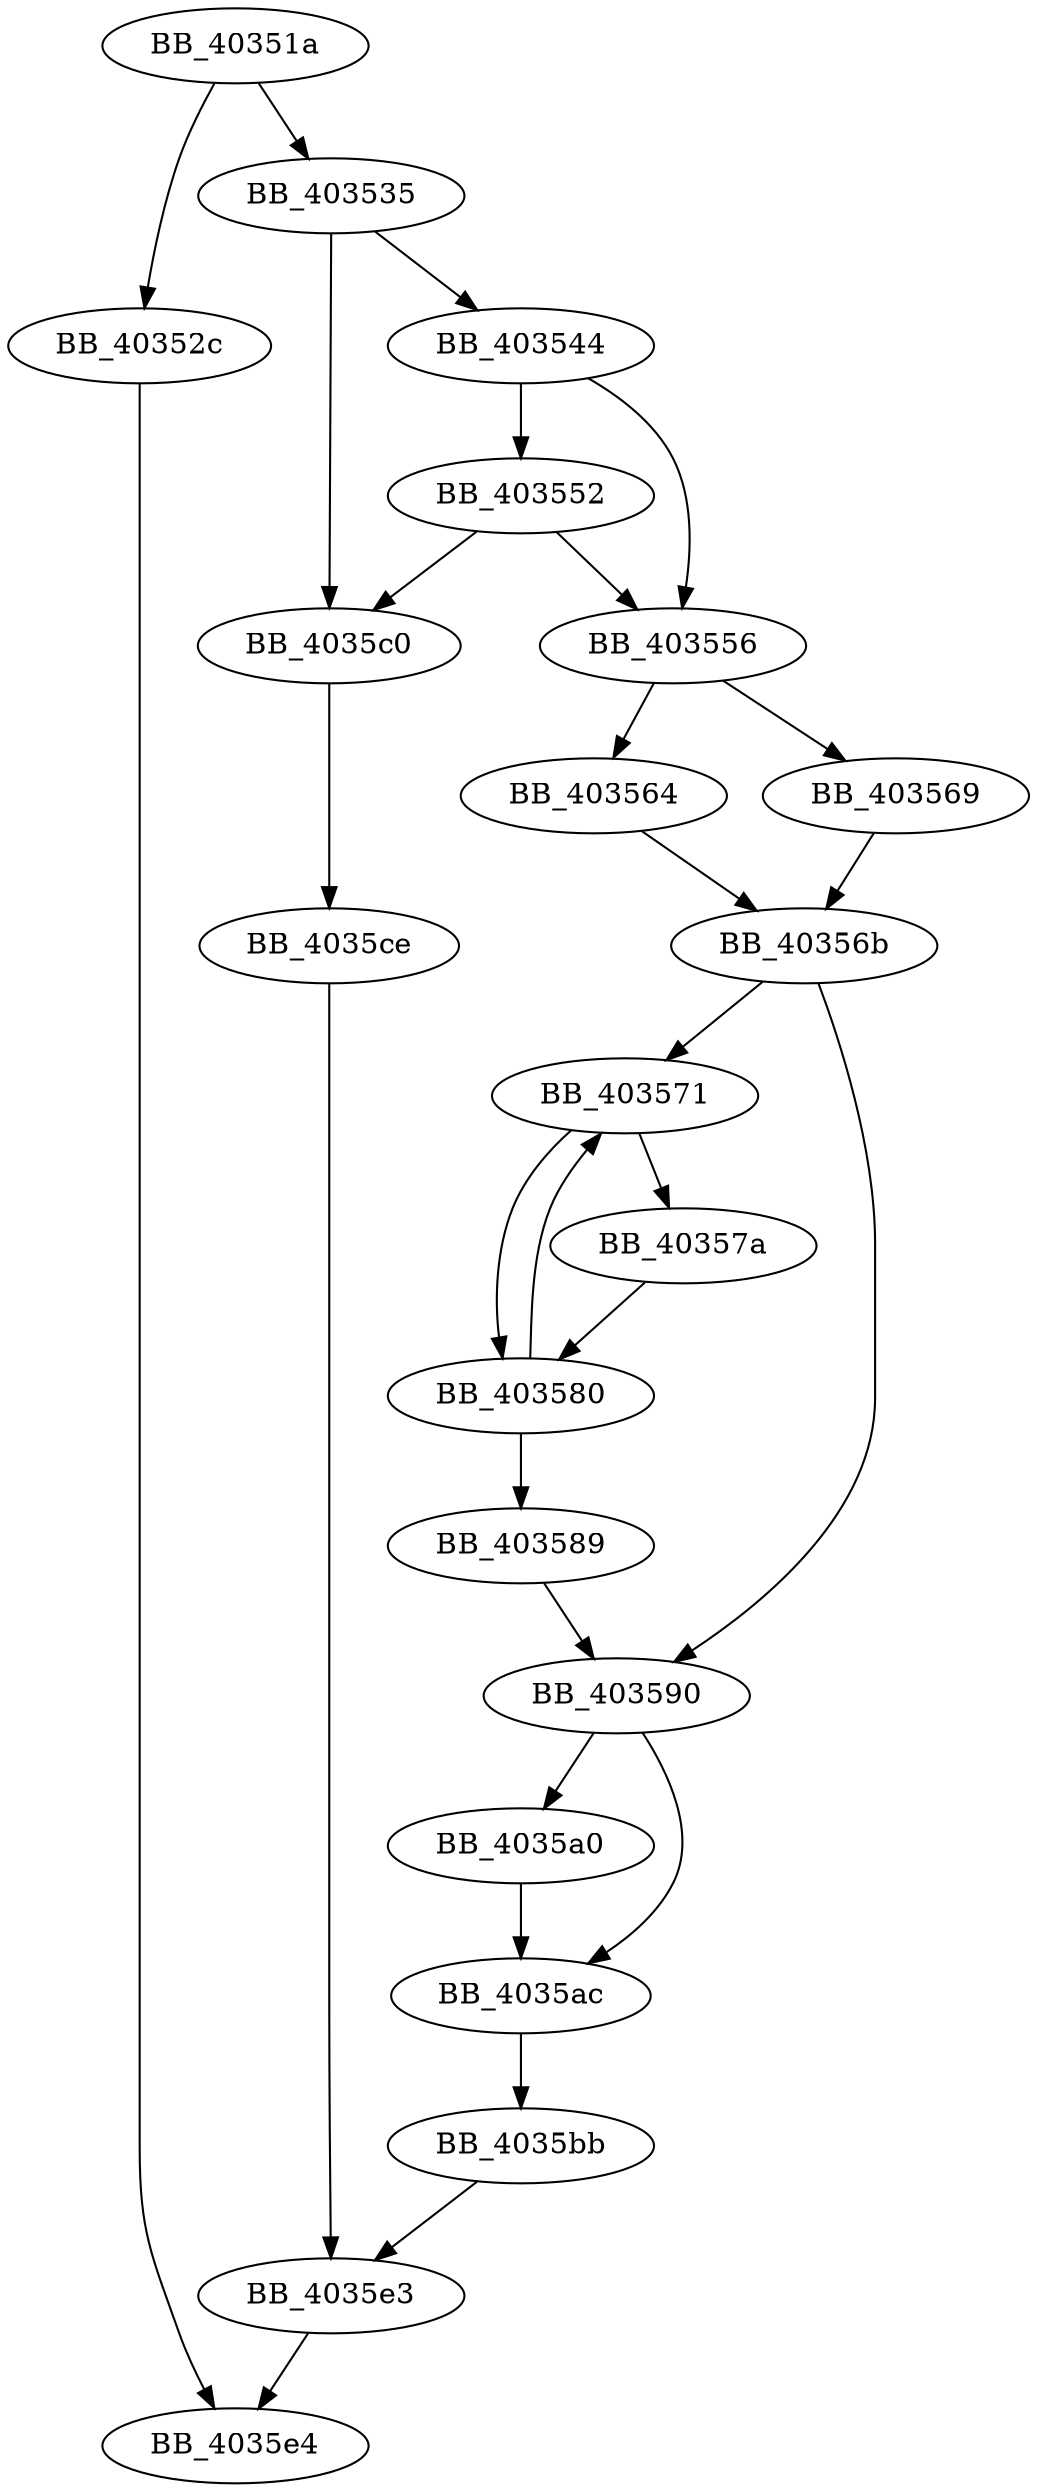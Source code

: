 DiGraph __decomp{
BB_40351a->BB_40352c
BB_40351a->BB_403535
BB_40352c->BB_4035e4
BB_403535->BB_403544
BB_403535->BB_4035c0
BB_403544->BB_403552
BB_403544->BB_403556
BB_403552->BB_403556
BB_403552->BB_4035c0
BB_403556->BB_403564
BB_403556->BB_403569
BB_403564->BB_40356b
BB_403569->BB_40356b
BB_40356b->BB_403571
BB_40356b->BB_403590
BB_403571->BB_40357a
BB_403571->BB_403580
BB_40357a->BB_403580
BB_403580->BB_403571
BB_403580->BB_403589
BB_403589->BB_403590
BB_403590->BB_4035a0
BB_403590->BB_4035ac
BB_4035a0->BB_4035ac
BB_4035ac->BB_4035bb
BB_4035bb->BB_4035e3
BB_4035c0->BB_4035ce
BB_4035ce->BB_4035e3
BB_4035e3->BB_4035e4
}
